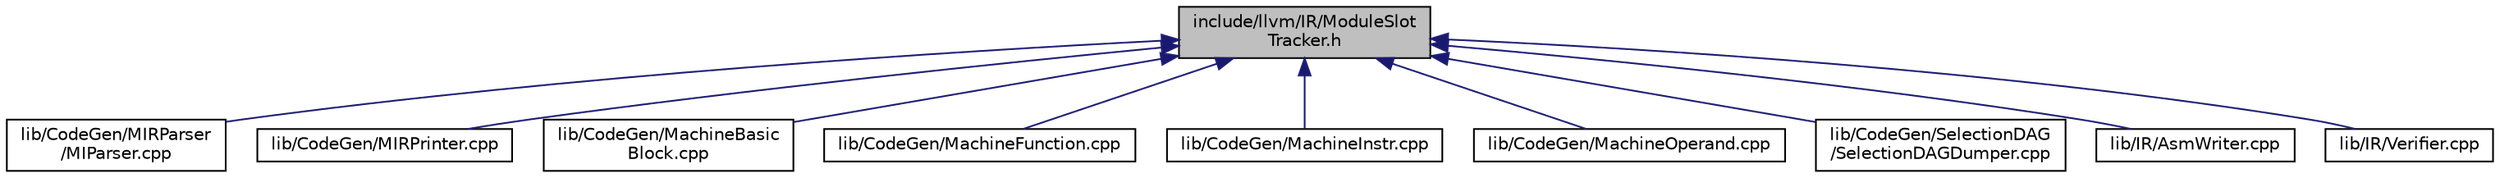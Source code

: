 digraph "include/llvm/IR/ModuleSlotTracker.h"
{
 // LATEX_PDF_SIZE
  bgcolor="transparent";
  edge [fontname="Helvetica",fontsize="10",labelfontname="Helvetica",labelfontsize="10"];
  node [fontname="Helvetica",fontsize="10",shape="box"];
  Node1 [label="include/llvm/IR/ModuleSlot\lTracker.h",height=0.2,width=0.4,color="black", fillcolor="grey75", style="filled", fontcolor="black",tooltip=" "];
  Node1 -> Node2 [dir="back",color="midnightblue",fontsize="10",style="solid",fontname="Helvetica"];
  Node2 [label="lib/CodeGen/MIRParser\l/MIParser.cpp",height=0.2,width=0.4,color="black",URL="$MIParser_8cpp.html",tooltip=" "];
  Node1 -> Node3 [dir="back",color="midnightblue",fontsize="10",style="solid",fontname="Helvetica"];
  Node3 [label="lib/CodeGen/MIRPrinter.cpp",height=0.2,width=0.4,color="black",URL="$MIRPrinter_8cpp.html",tooltip=" "];
  Node1 -> Node4 [dir="back",color="midnightblue",fontsize="10",style="solid",fontname="Helvetica"];
  Node4 [label="lib/CodeGen/MachineBasic\lBlock.cpp",height=0.2,width=0.4,color="black",URL="$MachineBasicBlock_8cpp.html",tooltip=" "];
  Node1 -> Node5 [dir="back",color="midnightblue",fontsize="10",style="solid",fontname="Helvetica"];
  Node5 [label="lib/CodeGen/MachineFunction.cpp",height=0.2,width=0.4,color="black",URL="$MachineFunction_8cpp.html",tooltip=" "];
  Node1 -> Node6 [dir="back",color="midnightblue",fontsize="10",style="solid",fontname="Helvetica"];
  Node6 [label="lib/CodeGen/MachineInstr.cpp",height=0.2,width=0.4,color="black",URL="$MachineInstr_8cpp.html",tooltip=" "];
  Node1 -> Node7 [dir="back",color="midnightblue",fontsize="10",style="solid",fontname="Helvetica"];
  Node7 [label="lib/CodeGen/MachineOperand.cpp",height=0.2,width=0.4,color="black",URL="$MachineOperand_8cpp.html",tooltip=" "];
  Node1 -> Node8 [dir="back",color="midnightblue",fontsize="10",style="solid",fontname="Helvetica"];
  Node8 [label="lib/CodeGen/SelectionDAG\l/SelectionDAGDumper.cpp",height=0.2,width=0.4,color="black",URL="$SelectionDAGDumper_8cpp.html",tooltip=" "];
  Node1 -> Node9 [dir="back",color="midnightblue",fontsize="10",style="solid",fontname="Helvetica"];
  Node9 [label="lib/IR/AsmWriter.cpp",height=0.2,width=0.4,color="black",URL="$AsmWriter_8cpp.html",tooltip=" "];
  Node1 -> Node10 [dir="back",color="midnightblue",fontsize="10",style="solid",fontname="Helvetica"];
  Node10 [label="lib/IR/Verifier.cpp",height=0.2,width=0.4,color="black",URL="$Verifier_8cpp.html",tooltip=" "];
}
